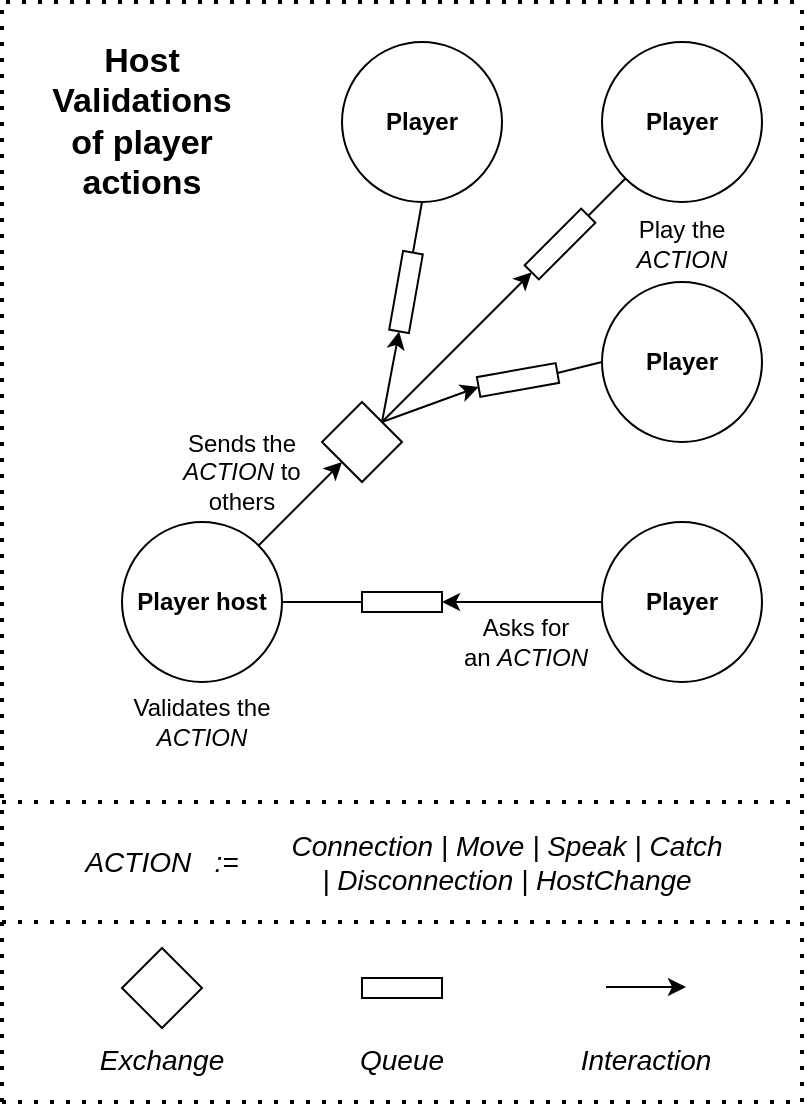 <mxfile version="14.5.10" type="google"><diagram id="mXA0--QZkrAT_zRwhxJI" name="Page-1"><mxGraphModel dx="942" dy="698" grid="1" gridSize="10" guides="1" tooltips="1" connect="1" arrows="1" fold="1" page="1" pageScale="1" pageWidth="1169" pageHeight="827" math="0" shadow="0"><root><mxCell id="0"/><mxCell id="1" parent="0"/><mxCell id="vPBDuNWtfed0wxeLcnzU-1" value="&lt;b&gt;Player host&lt;/b&gt;" style="ellipse;whiteSpace=wrap;html=1;aspect=fixed;" vertex="1" parent="1"><mxGeometry x="200" y="280" width="80" height="80" as="geometry"/></mxCell><mxCell id="vPBDuNWtfed0wxeLcnzU-2" value="&lt;b&gt;Player&lt;br&gt;&lt;/b&gt;" style="ellipse;whiteSpace=wrap;html=1;aspect=fixed;" vertex="1" parent="1"><mxGeometry x="440" y="280" width="80" height="80" as="geometry"/></mxCell><mxCell id="vPBDuNWtfed0wxeLcnzU-3" value="&lt;b&gt;Player&lt;br&gt;&lt;/b&gt;" style="ellipse;whiteSpace=wrap;html=1;aspect=fixed;" vertex="1" parent="1"><mxGeometry x="440" y="160" width="80" height="80" as="geometry"/></mxCell><mxCell id="vPBDuNWtfed0wxeLcnzU-4" value="" style="rhombus;whiteSpace=wrap;html=1;" vertex="1" parent="1"><mxGeometry x="300" y="220" width="40" height="40" as="geometry"/></mxCell><mxCell id="vPBDuNWtfed0wxeLcnzU-6" value="" style="endArrow=none;html=1;exitX=1;exitY=0.5;exitDx=0;exitDy=0;" edge="1" parent="1" source="vPBDuNWtfed0wxeLcnzU-1"><mxGeometry width="50" height="50" relative="1" as="geometry"><mxPoint x="320" y="360" as="sourcePoint"/><mxPoint x="320" y="320" as="targetPoint"/></mxGeometry></mxCell><mxCell id="vPBDuNWtfed0wxeLcnzU-7" value="" style="rounded=0;whiteSpace=wrap;html=1;" vertex="1" parent="1"><mxGeometry x="320" y="315" width="40" height="10" as="geometry"/></mxCell><mxCell id="vPBDuNWtfed0wxeLcnzU-8" value="" style="endArrow=classic;html=1;exitX=0;exitY=0.5;exitDx=0;exitDy=0;entryX=1;entryY=0.5;entryDx=0;entryDy=0;" edge="1" parent="1" source="vPBDuNWtfed0wxeLcnzU-2" target="vPBDuNWtfed0wxeLcnzU-7"><mxGeometry width="50" height="50" relative="1" as="geometry"><mxPoint x="370" y="430" as="sourcePoint"/><mxPoint x="400" y="350" as="targetPoint"/></mxGeometry></mxCell><mxCell id="vPBDuNWtfed0wxeLcnzU-9" value="" style="endArrow=classic;html=1;exitX=1;exitY=0;exitDx=0;exitDy=0;entryX=0;entryY=1;entryDx=0;entryDy=0;" edge="1" parent="1" source="vPBDuNWtfed0wxeLcnzU-1" target="vPBDuNWtfed0wxeLcnzU-4"><mxGeometry width="50" height="50" relative="1" as="geometry"><mxPoint x="220" y="270" as="sourcePoint"/><mxPoint x="270" y="220" as="targetPoint"/></mxGeometry></mxCell><mxCell id="vPBDuNWtfed0wxeLcnzU-10" value="Asks for an&amp;nbsp;&lt;i&gt;ACTION&lt;/i&gt;" style="text;html=1;strokeColor=none;fillColor=none;align=center;verticalAlign=middle;whiteSpace=wrap;rounded=0;" vertex="1" parent="1"><mxGeometry x="362" y="330" width="80" height="20" as="geometry"/></mxCell><mxCell id="vPBDuNWtfed0wxeLcnzU-11" value="Validates the &lt;i&gt;ACTION&lt;/i&gt;" style="text;html=1;strokeColor=none;fillColor=none;align=center;verticalAlign=middle;whiteSpace=wrap;rounded=0;" vertex="1" parent="1"><mxGeometry x="200" y="370" width="80" height="20" as="geometry"/></mxCell><mxCell id="vPBDuNWtfed0wxeLcnzU-12" value="Sends the &lt;i&gt;ACTION&lt;/i&gt;&amp;nbsp;to others" style="text;html=1;strokeColor=none;fillColor=none;align=center;verticalAlign=middle;whiteSpace=wrap;rounded=0;" vertex="1" parent="1"><mxGeometry x="220" y="230" width="80" height="50" as="geometry"/></mxCell><mxCell id="vPBDuNWtfed0wxeLcnzU-13" value="&lt;b&gt;Player&lt;br&gt;&lt;/b&gt;" style="ellipse;whiteSpace=wrap;html=1;aspect=fixed;" vertex="1" parent="1"><mxGeometry x="310" y="40" width="80" height="80" as="geometry"/></mxCell><mxCell id="vPBDuNWtfed0wxeLcnzU-14" value="&lt;b&gt;Player&lt;br&gt;&lt;/b&gt;" style="ellipse;whiteSpace=wrap;html=1;aspect=fixed;" vertex="1" parent="1"><mxGeometry x="440" y="40" width="80" height="80" as="geometry"/></mxCell><mxCell id="vPBDuNWtfed0wxeLcnzU-15" value="" style="rounded=0;whiteSpace=wrap;html=1;rotation=-45;" vertex="1" parent="1"><mxGeometry x="399" y="136" width="40" height="10" as="geometry"/></mxCell><mxCell id="vPBDuNWtfed0wxeLcnzU-16" value="" style="rounded=0;whiteSpace=wrap;html=1;rotation=-80;" vertex="1" parent="1"><mxGeometry x="322" y="160" width="40" height="10" as="geometry"/></mxCell><mxCell id="vPBDuNWtfed0wxeLcnzU-17" value="" style="rounded=0;whiteSpace=wrap;html=1;rotation=80;direction=south;" vertex="1" parent="1"><mxGeometry x="393" y="189" width="10" height="40" as="geometry"/></mxCell><mxCell id="vPBDuNWtfed0wxeLcnzU-18" value="" style="endArrow=none;html=1;entryX=0.5;entryY=1;entryDx=0;entryDy=0;exitX=1;exitY=0.5;exitDx=0;exitDy=0;" edge="1" parent="1" source="vPBDuNWtfed0wxeLcnzU-16" target="vPBDuNWtfed0wxeLcnzU-13"><mxGeometry width="50" height="50" relative="1" as="geometry"><mxPoint x="210" y="190" as="sourcePoint"/><mxPoint x="260" y="140" as="targetPoint"/></mxGeometry></mxCell><mxCell id="vPBDuNWtfed0wxeLcnzU-19" value="" style="endArrow=none;html=1;entryX=0;entryY=1;entryDx=0;entryDy=0;exitX=1;exitY=0.5;exitDx=0;exitDy=0;" edge="1" parent="1" source="vPBDuNWtfed0wxeLcnzU-15" target="vPBDuNWtfed0wxeLcnzU-14"><mxGeometry width="50" height="50" relative="1" as="geometry"><mxPoint x="580" y="150" as="sourcePoint"/><mxPoint x="630" y="100" as="targetPoint"/></mxGeometry></mxCell><mxCell id="vPBDuNWtfed0wxeLcnzU-21" value="" style="endArrow=none;html=1;entryX=0;entryY=0.5;entryDx=0;entryDy=0;exitX=0;exitY=0.5;exitDx=0;exitDy=0;" edge="1" parent="1" source="vPBDuNWtfed0wxeLcnzU-17" target="vPBDuNWtfed0wxeLcnzU-3"><mxGeometry width="50" height="50" relative="1" as="geometry"><mxPoint x="350" y="290" as="sourcePoint"/><mxPoint x="400" y="240" as="targetPoint"/></mxGeometry></mxCell><mxCell id="vPBDuNWtfed0wxeLcnzU-22" value="" style="endArrow=classic;html=1;entryX=0;entryY=0.5;entryDx=0;entryDy=0;exitX=1;exitY=0;exitDx=0;exitDy=0;" edge="1" parent="1" source="vPBDuNWtfed0wxeLcnzU-4" target="vPBDuNWtfed0wxeLcnzU-16"><mxGeometry width="50" height="50" relative="1" as="geometry"><mxPoint x="240" y="220" as="sourcePoint"/><mxPoint x="290" y="170" as="targetPoint"/></mxGeometry></mxCell><mxCell id="vPBDuNWtfed0wxeLcnzU-23" value="" style="endArrow=classic;html=1;entryX=0;entryY=0.5;entryDx=0;entryDy=0;" edge="1" parent="1" target="vPBDuNWtfed0wxeLcnzU-15"><mxGeometry width="50" height="50" relative="1" as="geometry"><mxPoint x="330" y="230" as="sourcePoint"/><mxPoint x="400" y="250" as="targetPoint"/></mxGeometry></mxCell><mxCell id="vPBDuNWtfed0wxeLcnzU-24" value="" style="endArrow=classic;html=1;entryX=1;entryY=0.5;entryDx=0;entryDy=0;exitX=1;exitY=0;exitDx=0;exitDy=0;" edge="1" parent="1" source="vPBDuNWtfed0wxeLcnzU-4" target="vPBDuNWtfed0wxeLcnzU-17"><mxGeometry width="50" height="50" relative="1" as="geometry"><mxPoint x="370" y="320" as="sourcePoint"/><mxPoint x="420" y="270" as="targetPoint"/></mxGeometry></mxCell><mxCell id="vPBDuNWtfed0wxeLcnzU-26" value="Play the &lt;i&gt;ACTION&lt;/i&gt;" style="text;html=1;strokeColor=none;fillColor=none;align=center;verticalAlign=middle;whiteSpace=wrap;rounded=0;" vertex="1" parent="1"><mxGeometry x="445" y="131" width="70" height="20" as="geometry"/></mxCell><mxCell id="vPBDuNWtfed0wxeLcnzU-27" value="&lt;b&gt;&lt;font style=&quot;font-size: 17px&quot;&gt;Host Validations of player actions&lt;/font&gt;&lt;/b&gt;" style="text;html=1;strokeColor=none;fillColor=none;align=center;verticalAlign=middle;whiteSpace=wrap;rounded=0;" vertex="1" parent="1"><mxGeometry x="160" y="40" width="100" height="80" as="geometry"/></mxCell><mxCell id="vPBDuNWtfed0wxeLcnzU-28" value="&lt;i&gt;&lt;font style=&quot;font-size: 14px&quot;&gt;Connection | Move | Speak | Catch | Disconnection | HostChange&lt;/font&gt;&lt;/i&gt;" style="text;html=1;strokeColor=none;fillColor=none;align=center;verticalAlign=middle;whiteSpace=wrap;rounded=0;" vertex="1" parent="1"><mxGeometry x="280" y="440" width="225" height="20" as="geometry"/></mxCell><mxCell id="vPBDuNWtfed0wxeLcnzU-30" value="" style="rhombus;whiteSpace=wrap;html=1;" vertex="1" parent="1"><mxGeometry x="200" y="493" width="40" height="40" as="geometry"/></mxCell><mxCell id="vPBDuNWtfed0wxeLcnzU-31" value="&lt;i&gt;&lt;font style=&quot;font-size: 14px&quot;&gt;Exchange&lt;/font&gt;&lt;/i&gt;" style="text;html=1;strokeColor=none;fillColor=none;align=center;verticalAlign=middle;whiteSpace=wrap;rounded=0;" vertex="1" parent="1"><mxGeometry x="200" y="539" width="40" height="20" as="geometry"/></mxCell><mxCell id="vPBDuNWtfed0wxeLcnzU-32" value="" style="rounded=0;whiteSpace=wrap;html=1;" vertex="1" parent="1"><mxGeometry x="320" y="508" width="40" height="10" as="geometry"/></mxCell><mxCell id="vPBDuNWtfed0wxeLcnzU-33" value="&lt;i&gt;&lt;font style=&quot;font-size: 14px&quot;&gt;Queue&lt;/font&gt;&lt;/i&gt;" style="text;html=1;strokeColor=none;fillColor=none;align=center;verticalAlign=middle;whiteSpace=wrap;rounded=0;" vertex="1" parent="1"><mxGeometry x="320" y="539" width="40" height="20" as="geometry"/></mxCell><mxCell id="vPBDuNWtfed0wxeLcnzU-34" value="" style="endArrow=classic;html=1;" edge="1" parent="1"><mxGeometry width="50" height="50" relative="1" as="geometry"><mxPoint x="442" y="512.5" as="sourcePoint"/><mxPoint x="482" y="512.5" as="targetPoint"/></mxGeometry></mxCell><mxCell id="vPBDuNWtfed0wxeLcnzU-35" value="&lt;i&gt;&lt;font style=&quot;font-size: 14px&quot;&gt;Interaction&lt;/font&gt;&lt;/i&gt;" style="text;html=1;strokeColor=none;fillColor=none;align=center;verticalAlign=middle;whiteSpace=wrap;rounded=0;" vertex="1" parent="1"><mxGeometry x="442" y="539" width="40" height="20" as="geometry"/></mxCell><mxCell id="vPBDuNWtfed0wxeLcnzU-39" value="" style="endArrow=none;dashed=1;html=1;dashPattern=1 3;strokeWidth=2;" edge="1" parent="1"><mxGeometry width="50" height="50" relative="1" as="geometry"><mxPoint x="140" y="570" as="sourcePoint"/><mxPoint x="140" y="20" as="targetPoint"/></mxGeometry></mxCell><mxCell id="vPBDuNWtfed0wxeLcnzU-40" value="" style="endArrow=none;dashed=1;html=1;dashPattern=1 3;strokeWidth=2;" edge="1" parent="1"><mxGeometry width="50" height="50" relative="1" as="geometry"><mxPoint x="540" y="570" as="sourcePoint"/><mxPoint x="540" y="20" as="targetPoint"/></mxGeometry></mxCell><mxCell id="vPBDuNWtfed0wxeLcnzU-41" value="" style="endArrow=none;dashed=1;html=1;dashPattern=1 3;strokeWidth=2;" edge="1" parent="1"><mxGeometry width="50" height="50" relative="1" as="geometry"><mxPoint x="140" y="570" as="sourcePoint"/><mxPoint x="540" y="570" as="targetPoint"/></mxGeometry></mxCell><mxCell id="vPBDuNWtfed0wxeLcnzU-42" value="" style="endArrow=none;dashed=1;html=1;dashPattern=1 3;strokeWidth=2;" edge="1" parent="1"><mxGeometry width="50" height="50" relative="1" as="geometry"><mxPoint x="142" y="20" as="sourcePoint"/><mxPoint x="542" y="20" as="targetPoint"/></mxGeometry></mxCell><mxCell id="vPBDuNWtfed0wxeLcnzU-43" value="" style="endArrow=none;dashed=1;html=1;dashPattern=1 3;strokeWidth=2;" edge="1" parent="1"><mxGeometry width="50" height="50" relative="1" as="geometry"><mxPoint x="140" y="420" as="sourcePoint"/><mxPoint x="540" y="420" as="targetPoint"/></mxGeometry></mxCell><mxCell id="vPBDuNWtfed0wxeLcnzU-44" value="&lt;i style=&quot;font-size: 14px&quot;&gt;ACTION&amp;nbsp; &amp;nbsp;:=&lt;/i&gt;" style="text;html=1;strokeColor=none;fillColor=none;align=center;verticalAlign=middle;whiteSpace=wrap;rounded=0;" vertex="1" parent="1"><mxGeometry x="180" y="440" width="80" height="20" as="geometry"/></mxCell><mxCell id="vPBDuNWtfed0wxeLcnzU-45" value="" style="endArrow=none;dashed=1;html=1;dashPattern=1 3;strokeWidth=2;" edge="1" parent="1"><mxGeometry width="50" height="50" relative="1" as="geometry"><mxPoint x="140" y="480" as="sourcePoint"/><mxPoint x="540" y="480" as="targetPoint"/></mxGeometry></mxCell></root></mxGraphModel></diagram></mxfile>